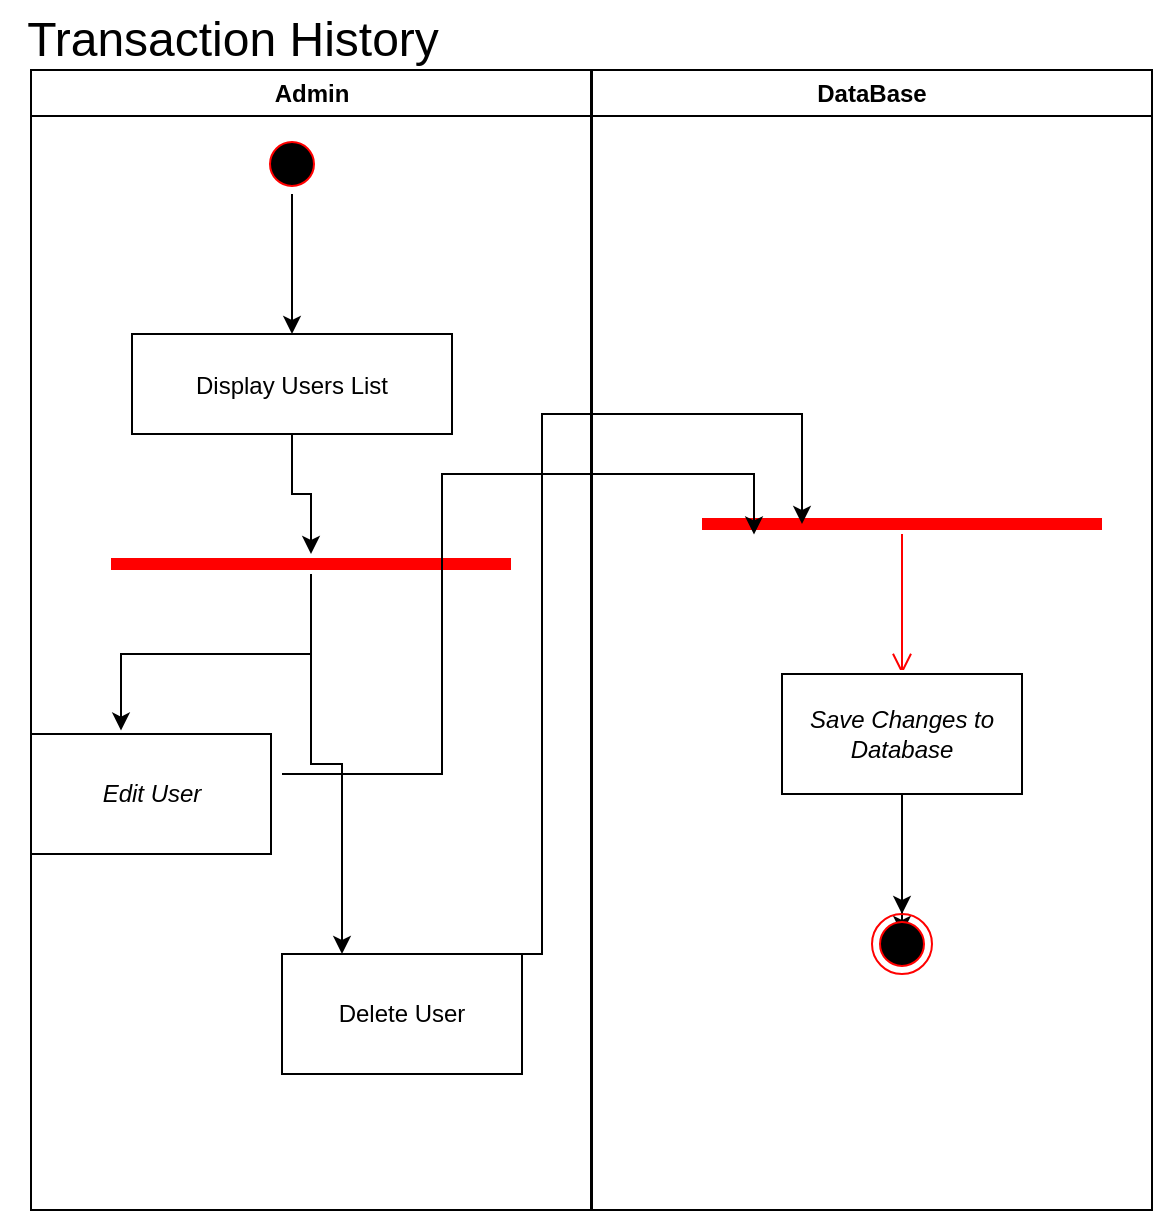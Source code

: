 <mxfile version="27.0.5">
  <diagram name="Page-1" id="e7e014a7-5840-1c2e-5031-d8a46d1fe8dd">
    <mxGraphModel dx="1303" dy="669" grid="1" gridSize="10" guides="1" tooltips="1" connect="1" arrows="1" fold="1" page="1" pageScale="1" pageWidth="1169" pageHeight="826" background="none" math="0" shadow="0">
      <root>
        <mxCell id="0" />
        <mxCell id="1" parent="0" />
        <mxCell id="2" value="Admin" style="swimlane;whiteSpace=wrap" parent="1" vertex="1">
          <mxGeometry x="164.5" y="128" width="280" height="570" as="geometry" />
        </mxCell>
        <mxCell id="eCYV4ZLi6-8JDtASC3nr-106" style="edgeStyle=orthogonalEdgeStyle;rounded=0;orthogonalLoop=1;jettySize=auto;html=1;" edge="1" parent="2" source="7" target="eCYV4ZLi6-8JDtASC3nr-78">
          <mxGeometry relative="1" as="geometry" />
        </mxCell>
        <mxCell id="7" value="Display Users List" style="" parent="2" vertex="1">
          <mxGeometry x="50.5" y="132" width="160" height="50" as="geometry" />
        </mxCell>
        <mxCell id="eCYV4ZLi6-8JDtASC3nr-71" style="edgeStyle=orthogonalEdgeStyle;rounded=0;orthogonalLoop=1;jettySize=auto;html=1;entryX=0.5;entryY=0;entryDx=0;entryDy=0;" edge="1" parent="2" source="13" target="7">
          <mxGeometry relative="1" as="geometry" />
        </mxCell>
        <mxCell id="13" value="" style="ellipse;shape=startState;fillColor=#000000;strokeColor=#ff0000;" parent="2" vertex="1">
          <mxGeometry x="115.5" y="32" width="30" height="30" as="geometry" />
        </mxCell>
        <mxCell id="eCYV4ZLi6-8JDtASC3nr-107" style="edgeStyle=orthogonalEdgeStyle;rounded=0;orthogonalLoop=1;jettySize=auto;html=1;entryX=0.25;entryY=0;entryDx=0;entryDy=0;" edge="1" parent="2" source="eCYV4ZLi6-8JDtASC3nr-78" target="eCYV4ZLi6-8JDtASC3nr-83">
          <mxGeometry relative="1" as="geometry" />
        </mxCell>
        <mxCell id="eCYV4ZLi6-8JDtASC3nr-78" value="" style="shape=line;html=1;strokeWidth=6;strokeColor=#ff0000;" vertex="1" parent="2">
          <mxGeometry x="40" y="242" width="200" height="10" as="geometry" />
        </mxCell>
        <mxCell id="eCYV4ZLi6-8JDtASC3nr-81" value="&lt;em data-end=&quot;972&quot; data-start=&quot;944&quot;&gt;Edit User&lt;/em&gt;" style="whiteSpace=wrap;html=1;" vertex="1" parent="2">
          <mxGeometry y="332" width="120" height="60" as="geometry" />
        </mxCell>
        <mxCell id="eCYV4ZLi6-8JDtASC3nr-85" style="edgeStyle=orthogonalEdgeStyle;rounded=0;orthogonalLoop=1;jettySize=auto;html=1;entryX=0.375;entryY=-0.029;entryDx=0;entryDy=0;entryPerimeter=0;" edge="1" parent="2" source="eCYV4ZLi6-8JDtASC3nr-78" target="eCYV4ZLi6-8JDtASC3nr-81">
          <mxGeometry relative="1" as="geometry" />
        </mxCell>
        <mxCell id="eCYV4ZLi6-8JDtASC3nr-83" value="Delete User" style="whiteSpace=wrap;html=1;" vertex="1" parent="2">
          <mxGeometry x="125.5" y="442" width="120" height="60" as="geometry" />
        </mxCell>
        <mxCell id="eCYV4ZLi6-8JDtASC3nr-66" value="&lt;font style=&quot;font-size: 24px;&quot;&gt;Transaction History&lt;/font&gt;" style="text;html=1;align=center;verticalAlign=middle;resizable=0;points=[];autosize=1;strokeColor=none;fillColor=none;" vertex="1" parent="1">
          <mxGeometry x="149.5" y="93" width="230" height="40" as="geometry" />
        </mxCell>
        <mxCell id="eCYV4ZLi6-8JDtASC3nr-87" value="DataBase" style="swimlane;whiteSpace=wrap" vertex="1" parent="1">
          <mxGeometry x="445" y="128" width="280" height="570" as="geometry" />
        </mxCell>
        <mxCell id="eCYV4ZLi6-8JDtASC3nr-97" value="" style="edgeStyle=orthogonalEdgeStyle;html=1;verticalAlign=bottom;endArrow=open;endSize=8;strokeColor=#ff0000;rounded=0;" edge="1" source="eCYV4ZLi6-8JDtASC3nr-96" parent="eCYV4ZLi6-8JDtASC3nr-87">
          <mxGeometry relative="1" as="geometry">
            <mxPoint x="155" y="302" as="targetPoint" />
          </mxGeometry>
        </mxCell>
        <mxCell id="eCYV4ZLi6-8JDtASC3nr-100" value="Text" style="edgeLabel;html=1;align=center;verticalAlign=middle;resizable=0;points=[];" vertex="1" connectable="0" parent="eCYV4ZLi6-8JDtASC3nr-97">
          <mxGeometry x="1" y="4" relative="1" as="geometry">
            <mxPoint x="-3" y="4" as="offset" />
          </mxGeometry>
        </mxCell>
        <mxCell id="eCYV4ZLi6-8JDtASC3nr-96" value="" style="shape=line;html=1;strokeWidth=6;strokeColor=#ff0000;" vertex="1" parent="eCYV4ZLi6-8JDtASC3nr-87">
          <mxGeometry x="55" y="222" width="200" height="10" as="geometry" />
        </mxCell>
        <mxCell id="eCYV4ZLi6-8JDtASC3nr-102" style="edgeStyle=orthogonalEdgeStyle;rounded=0;orthogonalLoop=1;jettySize=auto;html=1;" edge="1" parent="eCYV4ZLi6-8JDtASC3nr-87" source="eCYV4ZLi6-8JDtASC3nr-104">
          <mxGeometry relative="1" as="geometry">
            <mxPoint x="155" y="432" as="targetPoint" />
          </mxGeometry>
        </mxCell>
        <mxCell id="eCYV4ZLi6-8JDtASC3nr-101" value="&lt;em data-end=&quot;1308&quot; data-start=&quot;1282&quot;&gt;Save Changes to Database&lt;/em&gt;" style="whiteSpace=wrap;html=1;" vertex="1" parent="eCYV4ZLi6-8JDtASC3nr-87">
          <mxGeometry x="95" y="302" width="120" height="60" as="geometry" />
        </mxCell>
        <mxCell id="eCYV4ZLi6-8JDtASC3nr-104" value="" style="ellipse;html=1;shape=endState;fillColor=#000000;strokeColor=#ff0000;" vertex="1" parent="eCYV4ZLi6-8JDtASC3nr-87">
          <mxGeometry x="140" y="422" width="30" height="30" as="geometry" />
        </mxCell>
        <mxCell id="eCYV4ZLi6-8JDtASC3nr-105" value="" style="edgeStyle=orthogonalEdgeStyle;rounded=0;orthogonalLoop=1;jettySize=auto;html=1;" edge="1" parent="eCYV4ZLi6-8JDtASC3nr-87" source="eCYV4ZLi6-8JDtASC3nr-101" target="eCYV4ZLi6-8JDtASC3nr-104">
          <mxGeometry relative="1" as="geometry">
            <mxPoint x="880" y="560" as="targetPoint" />
            <mxPoint x="880" y="490" as="sourcePoint" />
          </mxGeometry>
        </mxCell>
        <mxCell id="eCYV4ZLi6-8JDtASC3nr-108" style="edgeStyle=orthogonalEdgeStyle;rounded=0;orthogonalLoop=1;jettySize=auto;html=1;entryX=0.13;entryY=1.025;entryDx=0;entryDy=0;entryPerimeter=0;" edge="1" parent="1" target="eCYV4ZLi6-8JDtASC3nr-96">
          <mxGeometry relative="1" as="geometry">
            <mxPoint x="290" y="480" as="sourcePoint" />
            <Array as="points">
              <mxPoint x="370" y="480" />
              <mxPoint x="370" y="330" />
              <mxPoint x="526" y="330" />
            </Array>
          </mxGeometry>
        </mxCell>
        <mxCell id="eCYV4ZLi6-8JDtASC3nr-109" style="edgeStyle=orthogonalEdgeStyle;rounded=0;orthogonalLoop=1;jettySize=auto;html=1;entryX=0.25;entryY=0.5;entryDx=0;entryDy=0;entryPerimeter=0;" edge="1" parent="1" source="eCYV4ZLi6-8JDtASC3nr-83" target="eCYV4ZLi6-8JDtASC3nr-96">
          <mxGeometry relative="1" as="geometry">
            <Array as="points">
              <mxPoint x="420" y="570" />
              <mxPoint x="420" y="300" />
              <mxPoint x="550" y="300" />
            </Array>
          </mxGeometry>
        </mxCell>
      </root>
    </mxGraphModel>
  </diagram>
</mxfile>
